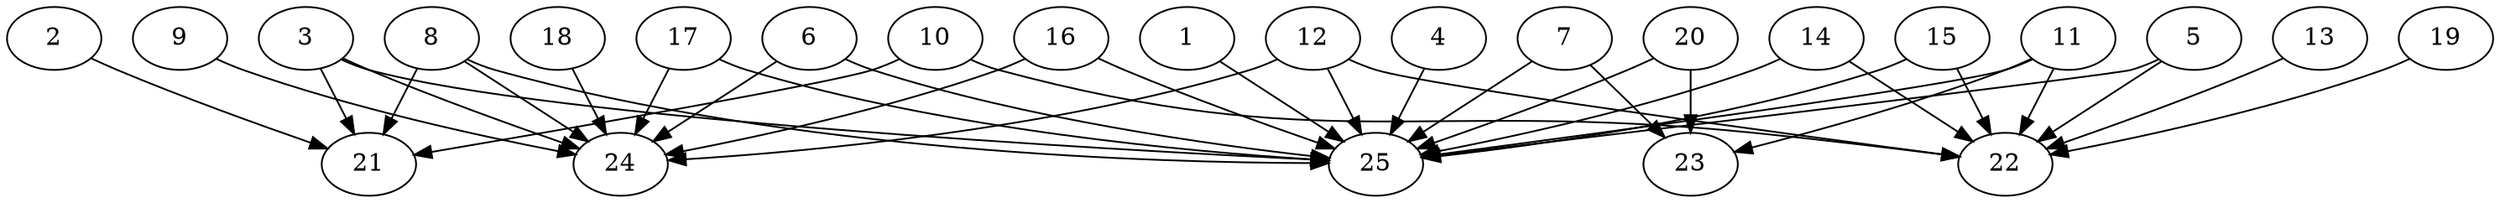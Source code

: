 // DAG automatically generated by daggen at Thu Oct  3 14:00:40 2019
// ./daggen --dot -n 25 --ccr 0.4 --fat 0.9 --regular 0.7 --density 0.7 --mindata 5242880 --maxdata 52428800 
digraph G {
  1 [size="21457920", alpha="0.18", expect_size="8583168"] 
  1 -> 25 [size ="8583168"]
  2 [size="49661440", alpha="0.11", expect_size="19864576"] 
  2 -> 21 [size ="19864576"]
  3 [size="65638400", alpha="0.16", expect_size="26255360"] 
  3 -> 21 [size ="26255360"]
  3 -> 24 [size ="26255360"]
  3 -> 25 [size ="26255360"]
  4 [size="122841600", alpha="0.02", expect_size="49136640"] 
  4 -> 25 [size ="49136640"]
  5 [size="17438720", alpha="0.01", expect_size="6975488"] 
  5 -> 22 [size ="6975488"]
  5 -> 25 [size ="6975488"]
  6 [size="23920640", alpha="0.13", expect_size="9568256"] 
  6 -> 24 [size ="9568256"]
  6 -> 25 [size ="9568256"]
  7 [size="117393920", alpha="0.12", expect_size="46957568"] 
  7 -> 23 [size ="46957568"]
  7 -> 25 [size ="46957568"]
  8 [size="24916480", alpha="0.11", expect_size="9966592"] 
  8 -> 21 [size ="9966592"]
  8 -> 24 [size ="9966592"]
  8 -> 25 [size ="9966592"]
  9 [size="128678400", alpha="0.01", expect_size="51471360"] 
  9 -> 24 [size ="51471360"]
  10 [size="47480320", alpha="0.17", expect_size="18992128"] 
  10 -> 21 [size ="18992128"]
  10 -> 22 [size ="18992128"]
  11 [size="42283520", alpha="0.13", expect_size="16913408"] 
  11 -> 22 [size ="16913408"]
  11 -> 23 [size ="16913408"]
  11 -> 25 [size ="16913408"]
  12 [size="28940800", alpha="0.03", expect_size="11576320"] 
  12 -> 22 [size ="11576320"]
  12 -> 24 [size ="11576320"]
  12 -> 25 [size ="11576320"]
  13 [size="93980160", alpha="0.06", expect_size="37592064"] 
  13 -> 22 [size ="37592064"]
  14 [size="72732160", alpha="0.09", expect_size="29092864"] 
  14 -> 22 [size ="29092864"]
  14 -> 25 [size ="29092864"]
  15 [size="84638720", alpha="0.00", expect_size="33855488"] 
  15 -> 22 [size ="33855488"]
  15 -> 25 [size ="33855488"]
  16 [size="92981760", alpha="0.03", expect_size="37192704"] 
  16 -> 24 [size ="37192704"]
  16 -> 25 [size ="37192704"]
  17 [size="52554240", alpha="0.16", expect_size="21021696"] 
  17 -> 24 [size ="21021696"]
  17 -> 25 [size ="21021696"]
  18 [size="121482240", alpha="0.04", expect_size="48592896"] 
  18 -> 24 [size ="48592896"]
  19 [size="70374400", alpha="0.01", expect_size="28149760"] 
  19 -> 22 [size ="28149760"]
  20 [size="77685760", alpha="0.06", expect_size="31074304"] 
  20 -> 23 [size ="31074304"]
  20 -> 25 [size ="31074304"]
  21 [size="58237440", alpha="0.12", expect_size="23294976"] 
  22 [size="18657280", alpha="0.04", expect_size="7462912"] 
  23 [size="35404800", alpha="0.05", expect_size="14161920"] 
  24 [size="71121920", alpha="0.05", expect_size="28448768"] 
  25 [size="123898880", alpha="0.05", expect_size="49559552"] 
}
